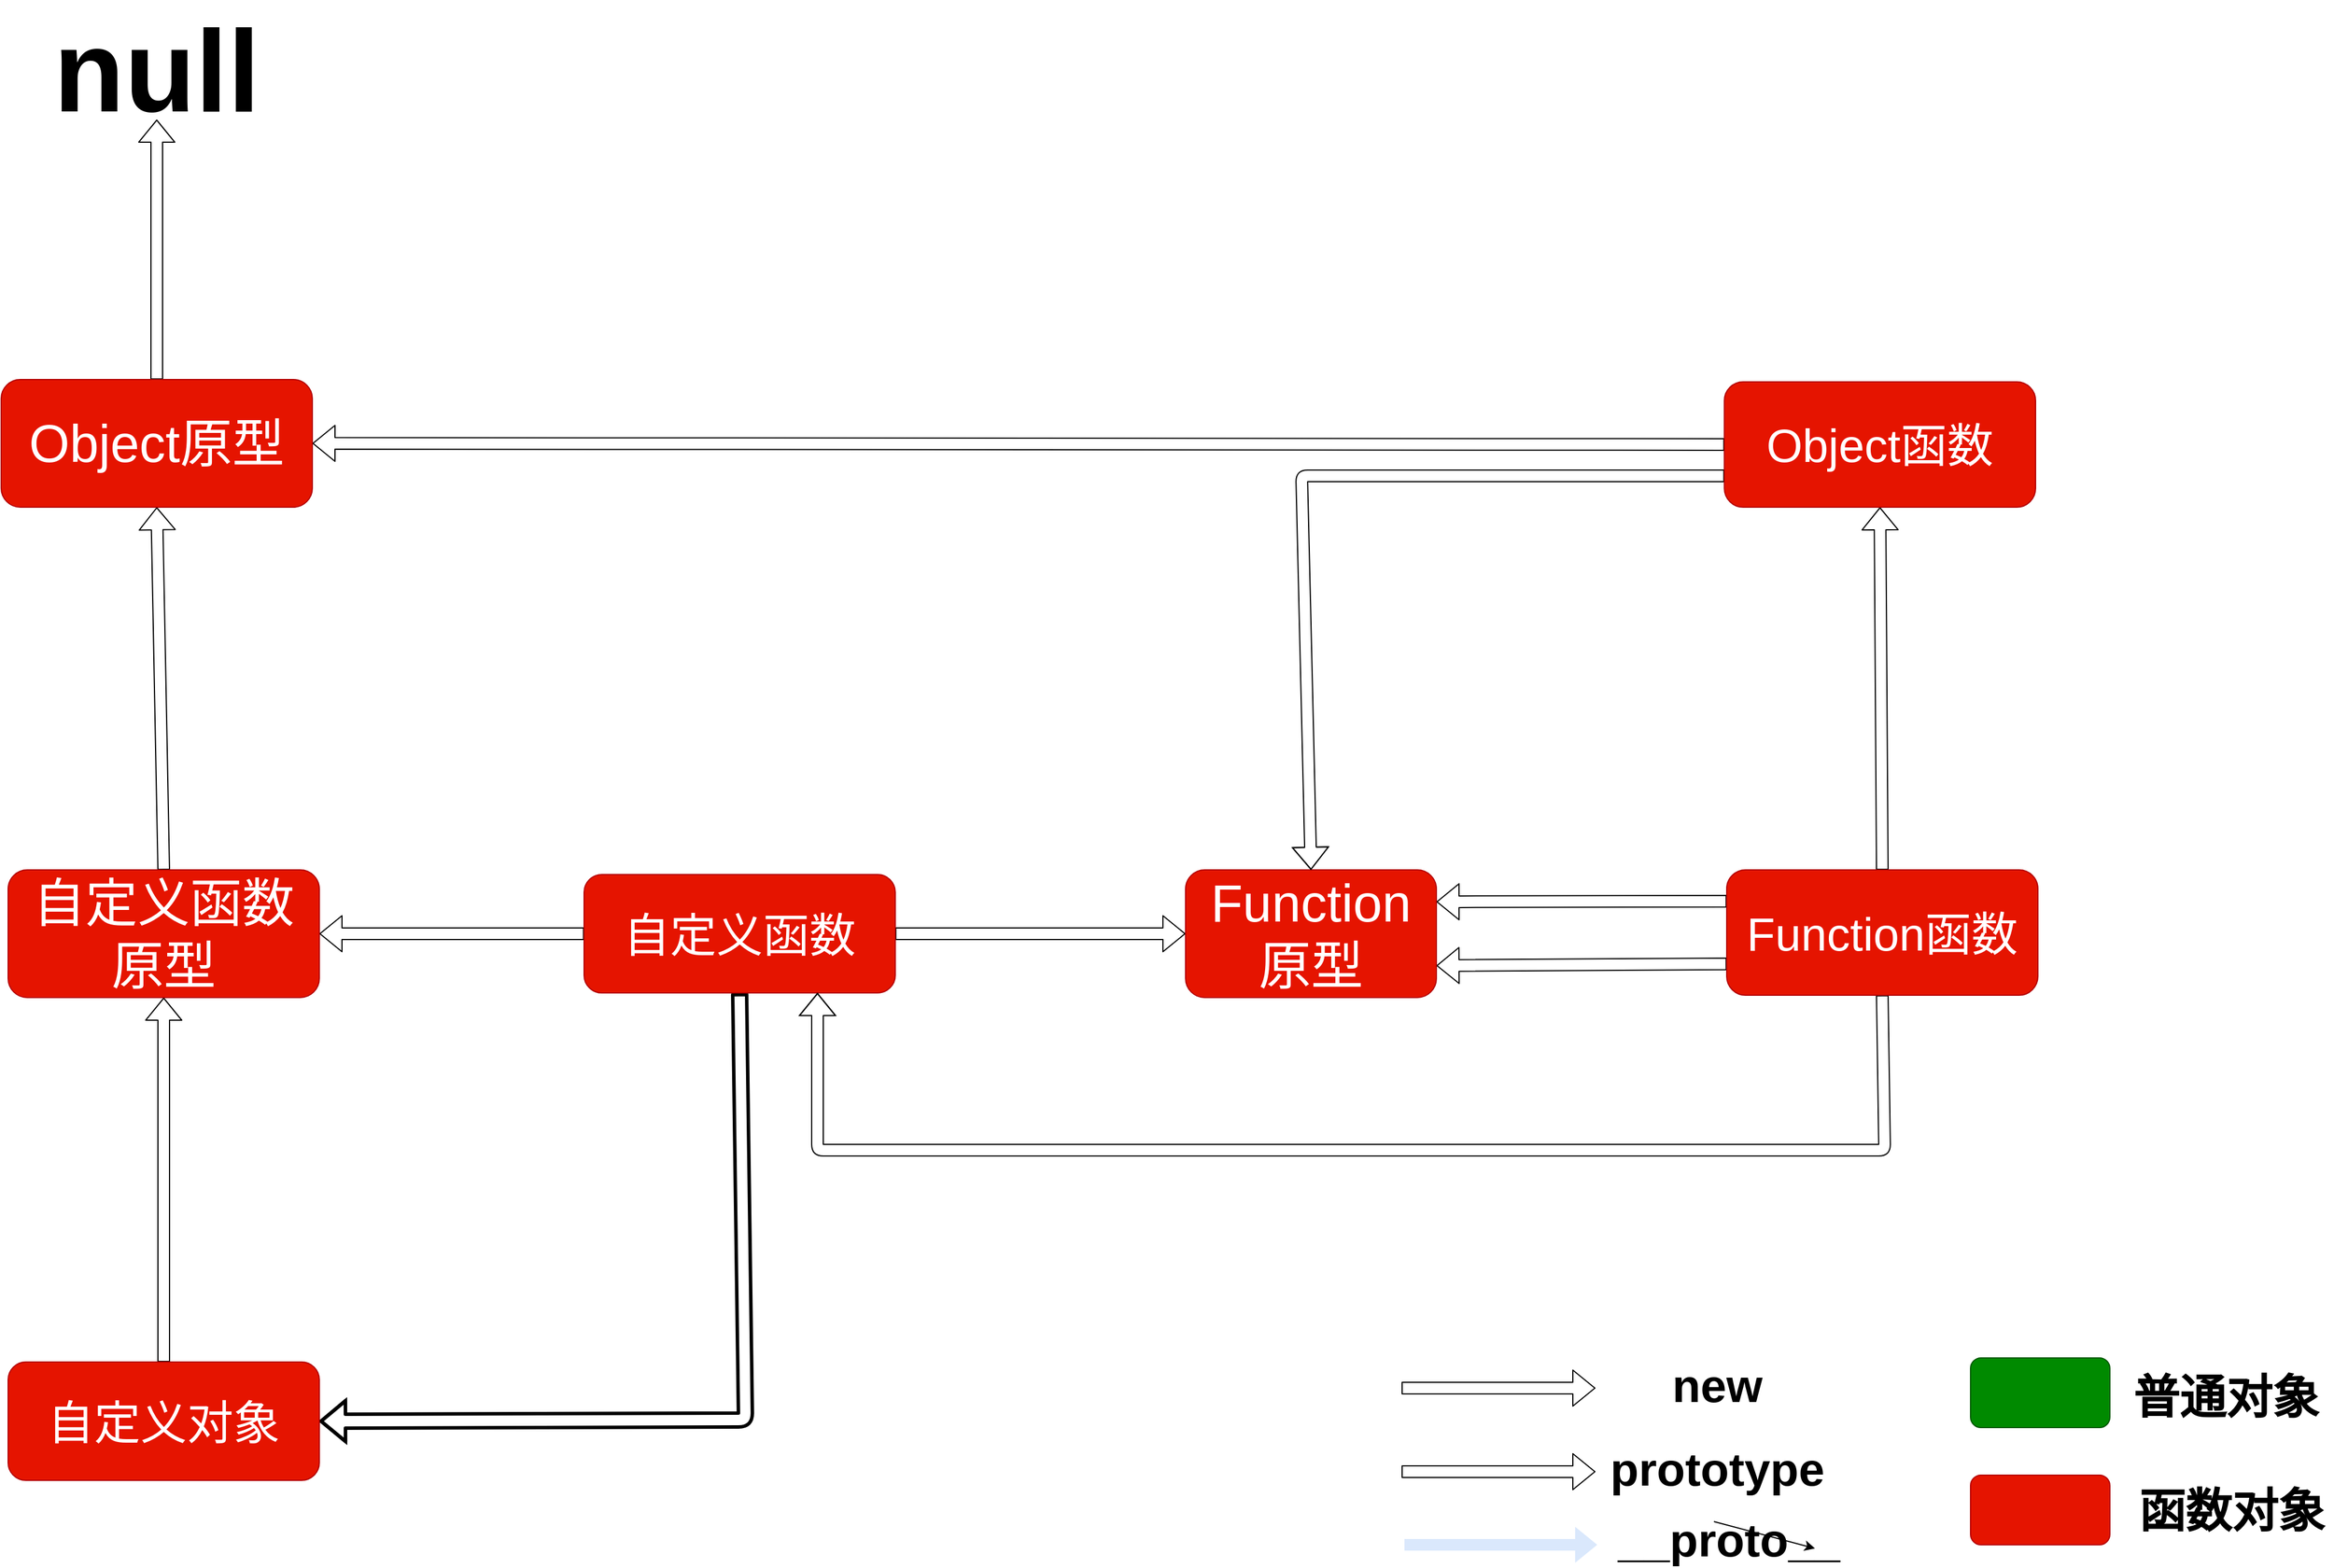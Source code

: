 <mxfile>
    <diagram id="NpK2GrcEci8eumXbVAyI" name="第 1 页">
        <mxGraphModel dx="3707" dy="2440" grid="0" gridSize="10" guides="1" tooltips="1" connect="1" arrows="1" fold="1" page="0" pageScale="1" pageWidth="1169" pageHeight="827" background="light-dark(#FFFFFF,#FFFFFF)" math="0" shadow="0">
            <root>
                <mxCell id="0"/>
                <mxCell id="1" parent="0"/>
                <mxCell id="2" value="" style="rounded=1;whiteSpace=wrap;html=1;fillColor=#008a00;fontColor=#ffffff;strokeColor=#005700;" vertex="1" parent="1">
                    <mxGeometry x="844" y="623" width="120" height="60" as="geometry"/>
                </mxCell>
                <mxCell id="4" value="&lt;font style=&quot;color: light-dark(rgb(0, 0, 0), rgb(67, 186, 67)); font-size: 40px;&quot;&gt;普通对象&lt;/font&gt;" style="text;html=1;align=center;verticalAlign=middle;whiteSpace=wrap;rounded=0;fontStyle=1;fontSize=22;" vertex="1" parent="1">
                    <mxGeometry x="977" y="641" width="174" height="30" as="geometry"/>
                </mxCell>
                <mxCell id="5" value="" style="rounded=1;whiteSpace=wrap;html=1;fillColor=#e51400;fontColor=#ffffff;strokeColor=#B20000;" vertex="1" parent="1">
                    <mxGeometry x="844" y="724" width="120" height="60" as="geometry"/>
                </mxCell>
                <mxCell id="6" value="&lt;font style=&quot;font-size: 40px; color: light-dark(rgb(0, 0, 0), rgb(255, 146, 129));&quot;&gt;函数对象&lt;/font&gt;" style="text;html=1;align=center;verticalAlign=middle;whiteSpace=wrap;rounded=0;fontStyle=1;fontSize=22;fontColor=default;" vertex="1" parent="1">
                    <mxGeometry x="982" y="728.5" width="174" height="51" as="geometry"/>
                </mxCell>
                <mxCell id="17" style="edgeStyle=none;html=1;exitX=0.5;exitY=1;exitDx=0;exitDy=0;entryX=1;entryY=0.5;entryDx=0;entryDy=0;shape=flexArrow;fillColor=light-dark(#FFFFFF,#006633);strokeWidth=3;" edge="1" parent="1" source="7" target="8">
                    <mxGeometry relative="1" as="geometry">
                        <mxPoint x="-211.0" y="423.5" as="sourcePoint"/>
                        <mxPoint x="-573" y="677.5" as="targetPoint"/>
                        <Array as="points">
                            <mxPoint x="-211" y="676.5"/>
                        </Array>
                    </mxGeometry>
                </mxCell>
                <mxCell id="20" style="edgeStyle=none;html=1;exitX=0;exitY=0.5;exitDx=0;exitDy=0;entryX=1;entryY=0.5;entryDx=0;entryDy=0;shape=flexArrow;fillColor=light-dark(#FFFFFF,#E51400);" edge="1" parent="1" source="7" target="18">
                    <mxGeometry relative="1" as="geometry"/>
                </mxCell>
                <mxCell id="26" style="edgeStyle=none;html=1;exitX=1;exitY=0.5;exitDx=0;exitDy=0;entryX=0;entryY=0.5;entryDx=0;entryDy=0;shape=flexArrow;fillColor=light-dark(#FFFFFF,#90E1FF);" edge="1" parent="1" source="7" target="22">
                    <mxGeometry relative="1" as="geometry"/>
                </mxCell>
                <mxCell id="7" value="自定义函数" style="rounded=1;whiteSpace=wrap;html=1;fillColor=#e51400;fontColor=light-dark(#FFFFFF,#FFFFFF);strokeColor=#B20000;fontSize=40;" vertex="1" parent="1">
                    <mxGeometry x="-350" y="206.5" width="268" height="102" as="geometry"/>
                </mxCell>
                <mxCell id="19" style="edgeStyle=none;html=1;exitX=0.5;exitY=0;exitDx=0;exitDy=0;entryX=0.5;entryY=1;entryDx=0;entryDy=0;shape=flexArrow;fillColor=light-dark(#FFFFFF,#90E1FF);" edge="1" parent="1" source="8" target="18">
                    <mxGeometry relative="1" as="geometry"/>
                </mxCell>
                <mxCell id="8" value="自定义对象" style="rounded=1;whiteSpace=wrap;html=1;fillColor=light-dark(#E51400,#43BA43);fontColor=light-dark(#FFFFFF,#FFFFFF);strokeColor=#B20000;fontSize=40;" vertex="1" parent="1">
                    <mxGeometry x="-846" y="626.5" width="268" height="102" as="geometry"/>
                </mxCell>
                <mxCell id="9" value="" style="shape=flexArrow;endArrow=classic;html=1;fillColor=light-dark(#FFFFFF,#006633);" edge="1" parent="1">
                    <mxGeometry width="50" height="50" relative="1" as="geometry">
                        <mxPoint x="354" y="649" as="sourcePoint"/>
                        <mxPoint x="521" y="649" as="targetPoint"/>
                    </mxGeometry>
                </mxCell>
                <mxCell id="10" value="&lt;font style=&quot;font-size: 40px; color: light-dark(rgb(0, 0, 0), rgb(0, 102, 51));&quot;&gt;new&lt;/font&gt;" style="text;html=1;align=center;verticalAlign=middle;whiteSpace=wrap;rounded=0;fontStyle=1;fontSize=22;" vertex="1" parent="1">
                    <mxGeometry x="539" y="631" width="174" height="30" as="geometry"/>
                </mxCell>
                <mxCell id="11" value="" style="shape=flexArrow;endArrow=classic;html=1;fillColor=light-dark(#DAE8FC,#90E1FF);gradientColor=none;strokeColor=none;" edge="1" parent="1">
                    <mxGeometry width="50" height="50" relative="1" as="geometry">
                        <mxPoint x="356" y="784" as="sourcePoint"/>
                        <mxPoint x="523" y="784" as="targetPoint"/>
                    </mxGeometry>
                </mxCell>
                <mxCell id="13" style="edgeStyle=none;html=1;exitX=0.5;exitY=0;exitDx=0;exitDy=0;" edge="1" parent="1">
                    <mxGeometry relative="1" as="geometry">
                        <mxPoint x="623" y="764" as="sourcePoint"/>
                        <mxPoint x="710" y="787.131" as="targetPoint"/>
                    </mxGeometry>
                </mxCell>
                <mxCell id="14" value="&lt;font style=&quot;font-size: 40px; color: light-dark(rgb(0, 0, 0), rgb(144, 225, 255));&quot;&gt;__proto__&lt;/font&gt;" style="text;html=1;align=center;verticalAlign=middle;whiteSpace=wrap;rounded=0;fontStyle=1;fontSize=22;" vertex="1" parent="1">
                    <mxGeometry x="549" y="764" width="174" height="30" as="geometry"/>
                </mxCell>
                <mxCell id="15" value="" style="shape=flexArrow;endArrow=classic;html=1;fillColor=light-dark(#FFFFFF,#E51400);" edge="1" parent="1">
                    <mxGeometry width="50" height="50" relative="1" as="geometry">
                        <mxPoint x="354" y="721" as="sourcePoint"/>
                        <mxPoint x="521" y="721" as="targetPoint"/>
                    </mxGeometry>
                </mxCell>
                <mxCell id="16" value="&lt;font style=&quot;font-size: 40px; color: light-dark(rgb(0, 0, 0), rgb(229, 20, 0));&quot;&gt;prototype&lt;/font&gt;" style="text;html=1;align=center;verticalAlign=middle;whiteSpace=wrap;rounded=0;fontStyle=1;fontSize=22;" vertex="1" parent="1">
                    <mxGeometry x="539" y="703" width="174" height="30" as="geometry"/>
                </mxCell>
                <mxCell id="36" style="edgeStyle=none;html=1;exitX=0.5;exitY=0;exitDx=0;exitDy=0;entryX=0.5;entryY=1;entryDx=0;entryDy=0;shape=flexArrow;fillColor=light-dark(#FFFFFF,#90E1FF);" edge="1" parent="1" source="18" target="29">
                    <mxGeometry relative="1" as="geometry"/>
                </mxCell>
                <mxCell id="18" value="自定义函数原型" style="rounded=1;whiteSpace=wrap;html=1;fillColor=light-dark(#E51400,#43BA43);fontColor=light-dark(#FFFFFF,#FFFFFF);strokeColor=#B20000;fontSize=45;" vertex="1" parent="1">
                    <mxGeometry x="-846" y="202.5" width="268" height="110" as="geometry"/>
                </mxCell>
                <mxCell id="23" style="edgeStyle=none;html=1;exitX=0.5;exitY=1;exitDx=0;exitDy=0;entryX=0.75;entryY=1;entryDx=0;entryDy=0;shape=flexArrow;fillColor=light-dark(#FFFFFF,#006633);" edge="1" parent="1" source="21" target="7">
                    <mxGeometry relative="1" as="geometry">
                        <Array as="points">
                            <mxPoint x="770" y="444"/>
                            <mxPoint x="-149" y="444"/>
                        </Array>
                    </mxGeometry>
                </mxCell>
                <mxCell id="24" style="edgeStyle=none;html=1;exitX=0;exitY=0.25;exitDx=0;exitDy=0;entryX=1;entryY=0.25;entryDx=0;entryDy=0;shape=flexArrow;fillColor=light-dark(#FFFFFF,#E51400);" edge="1" parent="1" source="21" target="22">
                    <mxGeometry relative="1" as="geometry"/>
                </mxCell>
                <mxCell id="25" style="edgeStyle=none;html=1;exitX=0;exitY=0.75;exitDx=0;exitDy=0;entryX=1;entryY=0.75;entryDx=0;entryDy=0;shape=flexArrow;fillColor=light-dark(#FFFFFF,#90E1FF);" edge="1" parent="1" source="21" target="22">
                    <mxGeometry relative="1" as="geometry"/>
                </mxCell>
                <mxCell id="28" style="edgeStyle=none;html=1;exitX=0.5;exitY=0;exitDx=0;exitDy=0;entryX=0.5;entryY=1;entryDx=0;entryDy=0;shape=flexArrow;fillColor=light-dark(#FFFFFF,#006633);" edge="1" parent="1" source="21" target="27">
                    <mxGeometry relative="1" as="geometry"/>
                </mxCell>
                <mxCell id="21" value="Function函数" style="rounded=1;whiteSpace=wrap;html=1;fillColor=#e51400;fontColor=light-dark(#FFFFFF,#FFFFFF);strokeColor=#B20000;fontSize=40;" vertex="1" parent="1">
                    <mxGeometry x="634" y="202.5" width="268" height="108" as="geometry"/>
                </mxCell>
                <mxCell id="37" style="edgeStyle=none;html=1;exitX=0.25;exitY=0;exitDx=0;exitDy=0;entryX=0.75;entryY=1;entryDx=0;entryDy=0;shape=flexArrow;strokeColor=none;fillColor=light-dark(#FFFFFF,#90E1FF);" edge="1" parent="1" source="22" target="29">
                    <mxGeometry relative="1" as="geometry">
                        <Array as="points">
                            <mxPoint x="222" y="128"/>
                            <mxPoint x="-651" y="128"/>
                        </Array>
                    </mxGeometry>
                </mxCell>
                <mxCell id="22" value="Function原型" style="rounded=1;whiteSpace=wrap;html=1;fillColor=light-dark(#E51400,#43BA43);fontColor=light-dark(#FFFFFF,#FFFFFF);strokeColor=#B20000;fontSize=45;" vertex="1" parent="1">
                    <mxGeometry x="168" y="202.5" width="216" height="110" as="geometry"/>
                </mxCell>
                <mxCell id="30" style="edgeStyle=none;html=1;exitX=0;exitY=0.5;exitDx=0;exitDy=0;entryX=1;entryY=0.5;entryDx=0;entryDy=0;shape=flexArrow;fillColor=light-dark(#FFFFFF,#E51400);" edge="1" parent="1" source="27" target="29">
                    <mxGeometry relative="1" as="geometry"/>
                </mxCell>
                <mxCell id="31" style="edgeStyle=none;html=1;exitX=0;exitY=0.75;exitDx=0;exitDy=0;entryX=0.5;entryY=0;entryDx=0;entryDy=0;shape=flexArrow;fillColor=light-dark(#FFFFFF,#90E1FF);" edge="1" parent="1" source="27" target="22">
                    <mxGeometry relative="1" as="geometry">
                        <Array as="points">
                            <mxPoint x="268" y="-137"/>
                        </Array>
                    </mxGeometry>
                </mxCell>
                <mxCell id="27" value="Object函数" style="rounded=1;whiteSpace=wrap;html=1;fillColor=#e51400;fontColor=light-dark(#FFFFFF,#FFFFFF);strokeColor=#B20000;fontSize=40;" vertex="1" parent="1">
                    <mxGeometry x="632" y="-218" width="268" height="108" as="geometry"/>
                </mxCell>
                <mxCell id="34" style="edgeStyle=none;html=1;exitX=0.5;exitY=0;exitDx=0;exitDy=0;shape=flexArrow;fillColor=light-dark(#FFFFFF,#90E1FF);" edge="1" parent="1" source="29" target="32">
                    <mxGeometry relative="1" as="geometry"/>
                </mxCell>
                <mxCell id="29" value="Object原型" style="rounded=1;whiteSpace=wrap;html=1;fillColor=light-dark(#E51400,#43BA43);fontColor=light-dark(#FFFFFF,#FFFFFF);strokeColor=#B20000;fontSize=45;" vertex="1" parent="1">
                    <mxGeometry x="-852" y="-220" width="268" height="110" as="geometry"/>
                </mxCell>
                <mxCell id="32" value="&lt;font style=&quot;color: light-dark(rgb(0, 0, 0), rgb(0, 102, 51));&quot;&gt;null&lt;/font&gt;" style="text;html=1;align=center;verticalAlign=middle;whiteSpace=wrap;rounded=0;fontStyle=1;fontSize=100;" vertex="1" parent="1">
                    <mxGeometry x="-805" y="-530" width="174" height="86" as="geometry"/>
                </mxCell>
            </root>
        </mxGraphModel>
    </diagram>
</mxfile>